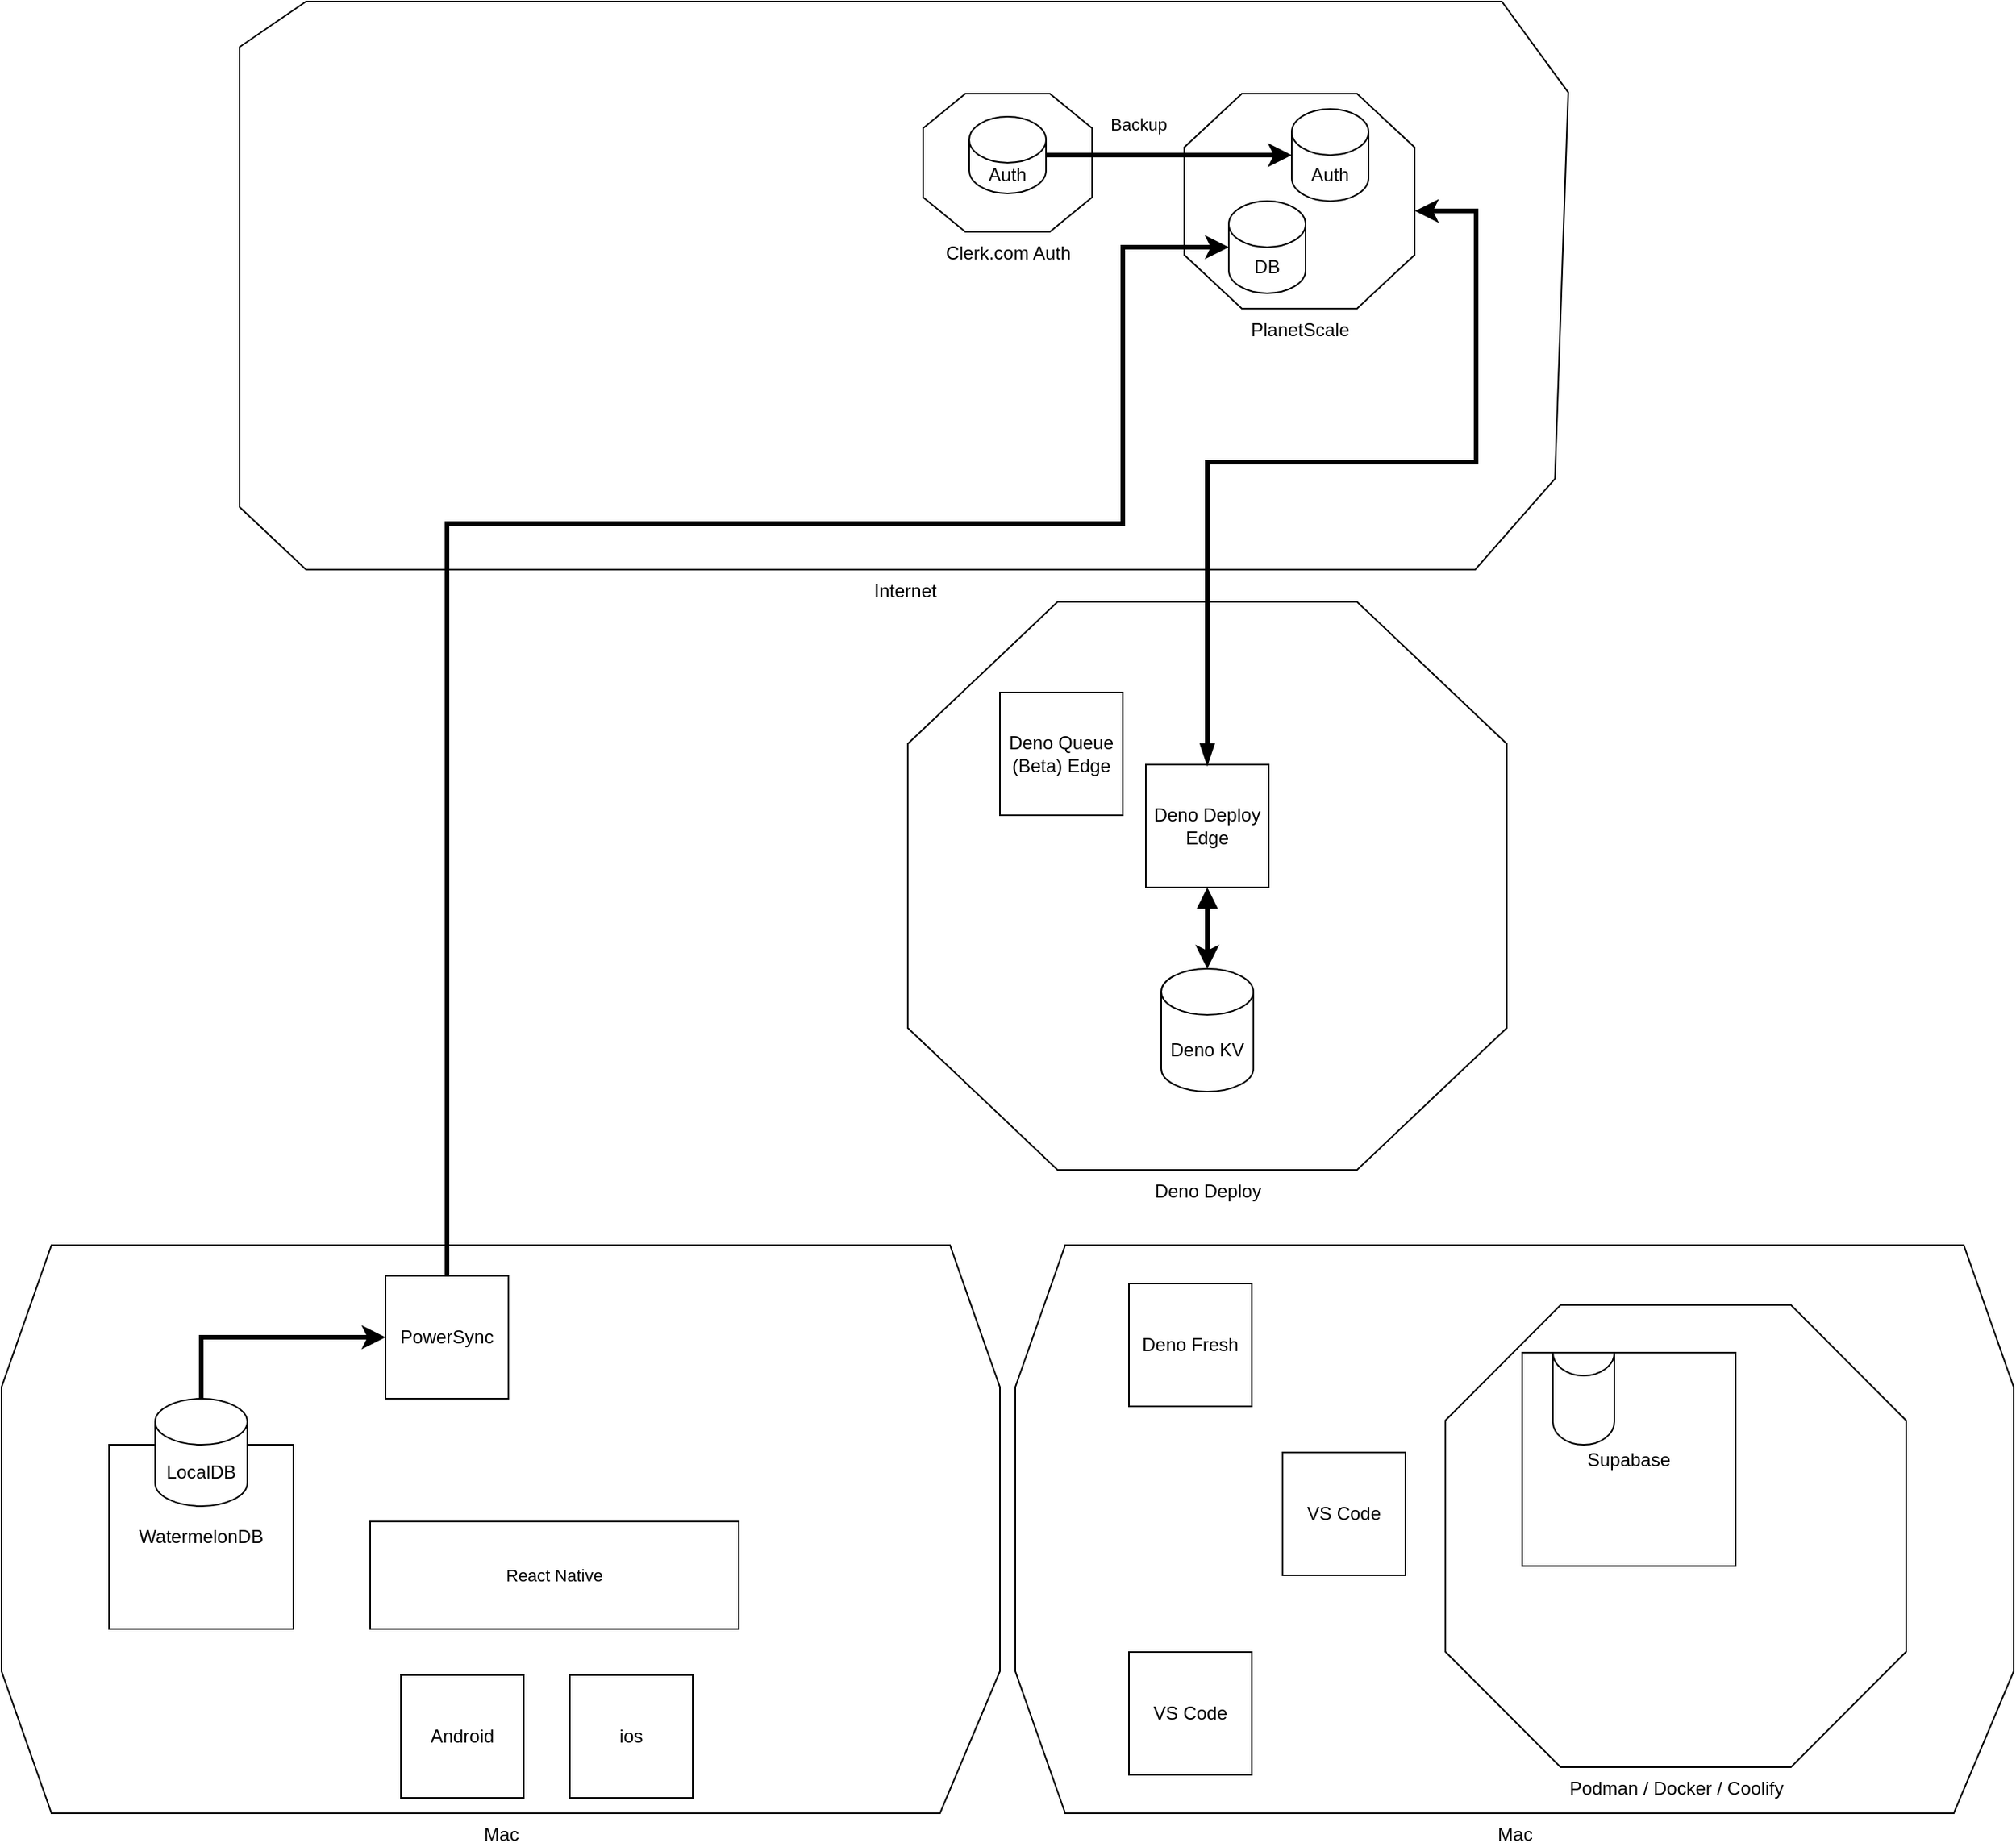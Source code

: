 <mxfile version="24.4.4" type="github">
  <diagram name="Page-1" id="5y6IGtCHfefg0UG6-Cvr">
    <mxGraphModel dx="2109" dy="816" grid="1" gridSize="10" guides="1" tooltips="1" connect="1" arrows="1" fold="1" page="1" pageScale="1" pageWidth="850" pageHeight="1100" math="0" shadow="0">
      <root>
        <mxCell id="0" />
        <mxCell id="1" parent="0" />
        <mxCell id="JIDA0Lga-9D9GwtFfnP9-25" value="Mac" style="verticalLabelPosition=bottom;verticalAlign=top;html=1;shape=mxgraph.basic.polygon;polyCoords=[[0.05,0],[0.95,0],[1,0.25],[1,0.75],[0.94,1],[0.05,1],[0,0.75],[0,0.25]];polyline=0;" vertex="1" parent="1">
          <mxGeometry x="-160" y="830" width="650" height="370" as="geometry" />
        </mxCell>
        <mxCell id="JIDA0Lga-9D9GwtFfnP9-17" value="Internet" style="verticalLabelPosition=bottom;verticalAlign=top;html=1;shape=mxgraph.basic.polygon;polyCoords=[[0.05,0],[0.95,0],[1,0.16],[0.99,0.84],[0.93,1],[0.05,1],[0,0.89],[0,0.08]];polyline=0;" vertex="1" parent="1">
          <mxGeometry x="-5" y="20" width="865" height="370" as="geometry" />
        </mxCell>
        <mxCell id="JIDA0Lga-9D9GwtFfnP9-3" value="Mac" style="verticalLabelPosition=bottom;verticalAlign=top;html=1;shape=mxgraph.basic.polygon;polyCoords=[[0.05,0],[0.95,0],[1,0.25],[1,0.75],[0.94,1],[0.05,1],[0,0.75],[0,0.25]];polyline=0;" vertex="1" parent="1">
          <mxGeometry x="500" y="830" width="650" height="370" as="geometry" />
        </mxCell>
        <mxCell id="JIDA0Lga-9D9GwtFfnP9-4" value="Podman / Docker / Coolify" style="verticalLabelPosition=bottom;verticalAlign=top;html=1;shape=mxgraph.basic.polygon;polyCoords=[[0.25,0],[0.75,0],[1,0.25],[1,0.75],[0.75,1],[0.25,1],[0,0.75],[0,0.25]];polyline=0;" vertex="1" parent="1">
          <mxGeometry x="780" y="869" width="300" height="301" as="geometry" />
        </mxCell>
        <mxCell id="JIDA0Lga-9D9GwtFfnP9-2" value="Supabase" style="whiteSpace=wrap;html=1;aspect=fixed;" vertex="1" parent="1">
          <mxGeometry x="830" y="900" width="139" height="139" as="geometry" />
        </mxCell>
        <mxCell id="JIDA0Lga-9D9GwtFfnP9-5" value="" style="shape=cylinder3;whiteSpace=wrap;html=1;boundedLbl=1;backgroundOutline=1;size=15;lid=0;" vertex="1" parent="1">
          <mxGeometry x="850" y="900" width="40" height="60" as="geometry" />
        </mxCell>
        <mxCell id="JIDA0Lga-9D9GwtFfnP9-6" value="Deno Deploy" style="verticalLabelPosition=bottom;verticalAlign=top;html=1;shape=mxgraph.basic.polygon;polyCoords=[[0.25,0],[0.75,0],[1,0.25],[1,0.75],[0.75,1],[0.25,1],[0,0.75],[0,0.25]];polyline=0;" vertex="1" parent="1">
          <mxGeometry x="430" y="411" width="390" height="370" as="geometry" />
        </mxCell>
        <mxCell id="JIDA0Lga-9D9GwtFfnP9-7" value="PlanetScale" style="verticalLabelPosition=bottom;verticalAlign=top;html=1;shape=mxgraph.basic.polygon;polyCoords=[[0.25,0],[0.75,0],[1,0.25],[1,0.75],[0.75,1],[0.25,1],[0,0.75],[0,0.25]];polyline=0;" vertex="1" parent="1">
          <mxGeometry x="610" y="80" width="150" height="140" as="geometry" />
        </mxCell>
        <mxCell id="JIDA0Lga-9D9GwtFfnP9-10" value="Deno KV" style="shape=cylinder3;whiteSpace=wrap;html=1;boundedLbl=1;backgroundOutline=1;size=15;" vertex="1" parent="1">
          <mxGeometry x="595" y="650" width="60" height="80" as="geometry" />
        </mxCell>
        <mxCell id="JIDA0Lga-9D9GwtFfnP9-13" style="edgeStyle=orthogonalEdgeStyle;rounded=0;orthogonalLoop=1;jettySize=auto;html=1;exitX=0.5;exitY=1;exitDx=0;exitDy=0;strokeWidth=3;startArrow=block;startFill=1;" edge="1" parent="1" source="JIDA0Lga-9D9GwtFfnP9-11" target="JIDA0Lga-9D9GwtFfnP9-10">
          <mxGeometry relative="1" as="geometry" />
        </mxCell>
        <mxCell id="JIDA0Lga-9D9GwtFfnP9-11" value="Deno Deploy Edge" style="whiteSpace=wrap;html=1;aspect=fixed;" vertex="1" parent="1">
          <mxGeometry x="585" y="517" width="80" height="80" as="geometry" />
        </mxCell>
        <mxCell id="JIDA0Lga-9D9GwtFfnP9-12" value="Deno Fresh" style="whiteSpace=wrap;html=1;aspect=fixed;" vertex="1" parent="1">
          <mxGeometry x="574" y="855" width="80" height="80" as="geometry" />
        </mxCell>
        <mxCell id="JIDA0Lga-9D9GwtFfnP9-14" value="Deno Queue (Beta) Edge" style="whiteSpace=wrap;html=1;aspect=fixed;" vertex="1" parent="1">
          <mxGeometry x="490" y="470" width="80" height="80" as="geometry" />
        </mxCell>
        <mxCell id="JIDA0Lga-9D9GwtFfnP9-15" value="VS Code" style="whiteSpace=wrap;html=1;aspect=fixed;" vertex="1" parent="1">
          <mxGeometry x="574" y="1095" width="80" height="80" as="geometry" />
        </mxCell>
        <mxCell id="JIDA0Lga-9D9GwtFfnP9-16" value="VS Code" style="whiteSpace=wrap;html=1;aspect=fixed;" vertex="1" parent="1">
          <mxGeometry x="674" y="965" width="80" height="80" as="geometry" />
        </mxCell>
        <mxCell id="JIDA0Lga-9D9GwtFfnP9-19" value="Auth" style="shape=cylinder3;whiteSpace=wrap;html=1;boundedLbl=1;backgroundOutline=1;size=15;" vertex="1" parent="1">
          <mxGeometry x="680" y="90" width="50" height="60" as="geometry" />
        </mxCell>
        <mxCell id="JIDA0Lga-9D9GwtFfnP9-20" value="DB" style="shape=cylinder3;whiteSpace=wrap;html=1;boundedLbl=1;backgroundOutline=1;size=15;" vertex="1" parent="1">
          <mxGeometry x="639" y="150" width="50" height="60" as="geometry" />
        </mxCell>
        <mxCell id="JIDA0Lga-9D9GwtFfnP9-21" style="edgeStyle=orthogonalEdgeStyle;rounded=0;orthogonalLoop=1;jettySize=auto;html=1;exitX=0.5;exitY=0;exitDx=0;exitDy=0;entryX=1.001;entryY=0.546;entryDx=0;entryDy=0;entryPerimeter=0;strokeColor=default;strokeWidth=3;align=center;verticalAlign=middle;fontFamily=Helvetica;fontSize=11;fontColor=default;labelBackgroundColor=default;endArrow=classic;startArrow=blockThin;startFill=1;" edge="1" parent="1" source="JIDA0Lga-9D9GwtFfnP9-11" target="JIDA0Lga-9D9GwtFfnP9-7">
          <mxGeometry relative="1" as="geometry">
            <Array as="points">
              <mxPoint x="625" y="320" />
              <mxPoint x="800" y="320" />
              <mxPoint x="800" y="156" />
            </Array>
          </mxGeometry>
        </mxCell>
        <mxCell id="JIDA0Lga-9D9GwtFfnP9-22" value="Clerk.com Auth" style="verticalLabelPosition=bottom;verticalAlign=top;html=1;shape=mxgraph.basic.polygon;polyCoords=[[0.25,0],[0.75,0],[1,0.25],[1,0.75],[0.75,1],[0.25,1],[0,0.75],[0,0.25]];polyline=0;" vertex="1" parent="1">
          <mxGeometry x="440" y="80" width="110" height="90" as="geometry" />
        </mxCell>
        <mxCell id="JIDA0Lga-9D9GwtFfnP9-23" value="Auth" style="shape=cylinder3;whiteSpace=wrap;html=1;boundedLbl=1;backgroundOutline=1;size=15;" vertex="1" parent="1">
          <mxGeometry x="470" y="95" width="50" height="50" as="geometry" />
        </mxCell>
        <mxCell id="JIDA0Lga-9D9GwtFfnP9-24" value="Backup" style="edgeStyle=orthogonalEdgeStyle;rounded=0;orthogonalLoop=1;jettySize=auto;html=1;exitX=1;exitY=0.5;exitDx=0;exitDy=0;exitPerimeter=0;entryX=0;entryY=0.5;entryDx=0;entryDy=0;entryPerimeter=0;strokeColor=default;strokeWidth=3;align=center;verticalAlign=middle;fontFamily=Helvetica;fontSize=11;fontColor=default;labelBackgroundColor=default;endArrow=classic;" edge="1" parent="1" source="JIDA0Lga-9D9GwtFfnP9-23" target="JIDA0Lga-9D9GwtFfnP9-19">
          <mxGeometry x="-0.25" y="20" relative="1" as="geometry">
            <Array as="points">
              <mxPoint x="580" y="120" />
              <mxPoint x="580" y="120" />
            </Array>
            <mxPoint as="offset" />
          </mxGeometry>
        </mxCell>
        <mxCell id="JIDA0Lga-9D9GwtFfnP9-26" value="WatermelonDB" style="whiteSpace=wrap;html=1;aspect=fixed;" vertex="1" parent="1">
          <mxGeometry x="-90" y="960" width="120" height="120" as="geometry" />
        </mxCell>
        <mxCell id="JIDA0Lga-9D9GwtFfnP9-27" value="ios" style="whiteSpace=wrap;html=1;aspect=fixed;" vertex="1" parent="1">
          <mxGeometry x="210" y="1110" width="80" height="80" as="geometry" />
        </mxCell>
        <mxCell id="JIDA0Lga-9D9GwtFfnP9-28" value="Android" style="whiteSpace=wrap;html=1;aspect=fixed;" vertex="1" parent="1">
          <mxGeometry x="100" y="1110" width="80" height="80" as="geometry" />
        </mxCell>
        <mxCell id="JIDA0Lga-9D9GwtFfnP9-32" style="edgeStyle=orthogonalEdgeStyle;rounded=0;orthogonalLoop=1;jettySize=auto;html=1;strokeColor=default;strokeWidth=3;align=center;verticalAlign=middle;fontFamily=Helvetica;fontSize=11;fontColor=default;labelBackgroundColor=default;endArrow=classic;exitX=0.5;exitY=0;exitDx=0;exitDy=0;exitPerimeter=0;" edge="1" parent="1" source="JIDA0Lga-9D9GwtFfnP9-29" target="JIDA0Lga-9D9GwtFfnP9-1">
          <mxGeometry relative="1" as="geometry" />
        </mxCell>
        <mxCell id="JIDA0Lga-9D9GwtFfnP9-29" value="LocalDB" style="shape=cylinder3;whiteSpace=wrap;html=1;boundedLbl=1;backgroundOutline=1;size=15;" vertex="1" parent="1">
          <mxGeometry x="-60" y="930" width="60" height="70" as="geometry" />
        </mxCell>
        <mxCell id="JIDA0Lga-9D9GwtFfnP9-33" style="edgeStyle=orthogonalEdgeStyle;rounded=0;orthogonalLoop=1;jettySize=auto;html=1;exitX=0.5;exitY=0;exitDx=0;exitDy=0;strokeColor=default;strokeWidth=3;align=center;verticalAlign=middle;fontFamily=Helvetica;fontSize=11;fontColor=default;labelBackgroundColor=default;endArrow=classic;entryX=0;entryY=0.5;entryDx=0;entryDy=0;entryPerimeter=0;" edge="1" parent="1" source="JIDA0Lga-9D9GwtFfnP9-1" target="JIDA0Lga-9D9GwtFfnP9-20">
          <mxGeometry relative="1" as="geometry">
            <mxPoint x="240" y="500" as="targetPoint" />
            <Array as="points">
              <mxPoint x="130" y="360" />
              <mxPoint x="570" y="360" />
              <mxPoint x="570" y="180" />
            </Array>
          </mxGeometry>
        </mxCell>
        <mxCell id="JIDA0Lga-9D9GwtFfnP9-1" value="PowerSync" style="whiteSpace=wrap;html=1;aspect=fixed;" vertex="1" parent="1">
          <mxGeometry x="90" y="850" width="80" height="80" as="geometry" />
        </mxCell>
        <mxCell id="JIDA0Lga-9D9GwtFfnP9-34" value="React Native" style="rounded=0;whiteSpace=wrap;html=1;fontFamily=Helvetica;fontSize=11;fontColor=default;labelBackgroundColor=default;" vertex="1" parent="1">
          <mxGeometry x="80" y="1010" width="240" height="70" as="geometry" />
        </mxCell>
      </root>
    </mxGraphModel>
  </diagram>
</mxfile>
